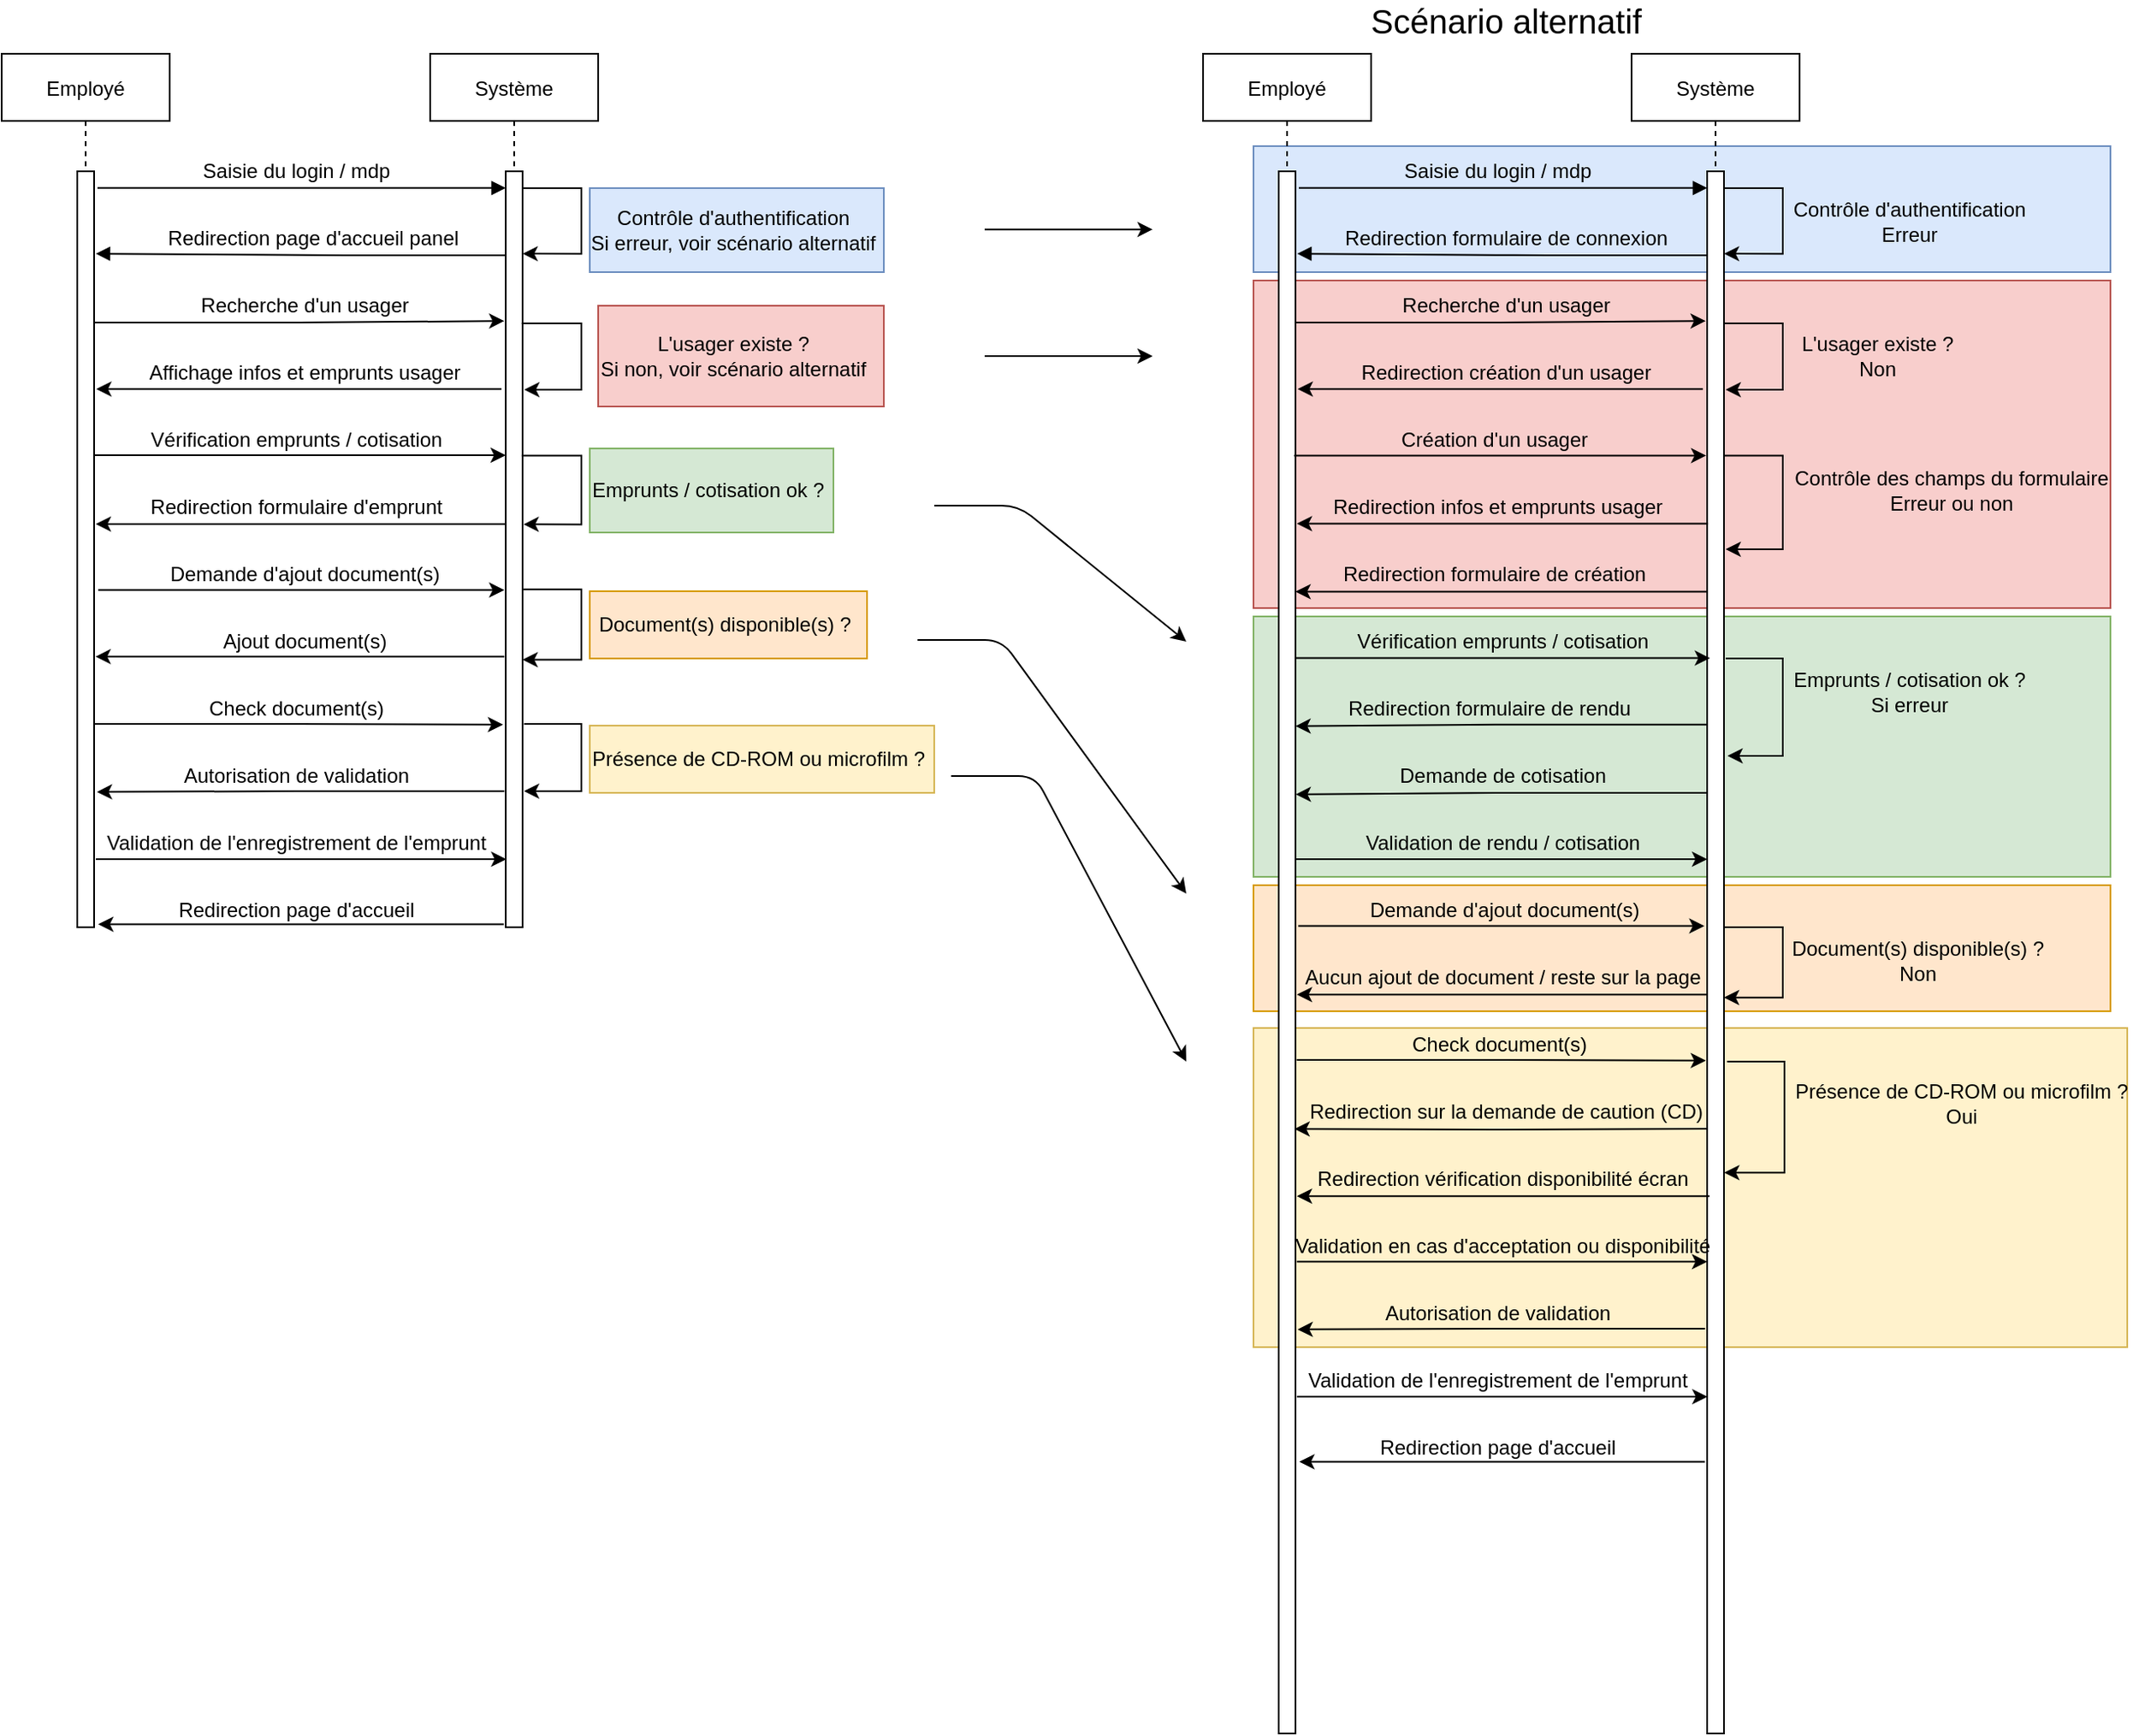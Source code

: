 <mxfile version="13.8.2" type="device"><diagram id="kgpKYQtTHZ0yAKxKKP6v" name="Page-1"><mxGraphModel dx="1673" dy="934" grid="1" gridSize="10" guides="1" tooltips="1" connect="1" arrows="1" fold="1" page="1" pageScale="1" pageWidth="1654" pageHeight="2336" math="0" shadow="0"><root><mxCell id="0"/><mxCell id="1" parent="0"/><mxCell id="gLoKUEaibiM57_qzfRWR-156" value="" style="rounded=0;whiteSpace=wrap;html=1;fillColor=#fff2cc;strokeColor=#d6b656;" vertex="1" parent="1"><mxGeometry x="555" y="480" width="205" height="40" as="geometry"/></mxCell><mxCell id="gLoKUEaibiM57_qzfRWR-155" value="" style="rounded=0;whiteSpace=wrap;html=1;fillColor=#fff2cc;strokeColor=#d6b656;" vertex="1" parent="1"><mxGeometry x="950" y="660" width="520" height="190" as="geometry"/></mxCell><mxCell id="gLoKUEaibiM57_qzfRWR-146" value="" style="rounded=0;whiteSpace=wrap;html=1;fillColor=#ffe6cc;strokeColor=#d79b00;" vertex="1" parent="1"><mxGeometry x="950" y="575" width="510" height="75" as="geometry"/></mxCell><mxCell id="gLoKUEaibiM57_qzfRWR-145" value="" style="rounded=0;whiteSpace=wrap;html=1;fillColor=#ffe6cc;strokeColor=#d79b00;" vertex="1" parent="1"><mxGeometry x="555" y="400" width="165" height="40" as="geometry"/></mxCell><mxCell id="gLoKUEaibiM57_qzfRWR-132" value="" style="rounded=0;whiteSpace=wrap;html=1;fillColor=#d5e8d4;strokeColor=#82b366;" vertex="1" parent="1"><mxGeometry x="950" y="415" width="510" height="155" as="geometry"/></mxCell><mxCell id="gLoKUEaibiM57_qzfRWR-131" value="" style="rounded=0;whiteSpace=wrap;html=1;fillColor=#d5e8d4;strokeColor=#82b366;" vertex="1" parent="1"><mxGeometry x="555" y="315" width="145" height="50" as="geometry"/></mxCell><mxCell id="gLoKUEaibiM57_qzfRWR-122" value="" style="rounded=0;whiteSpace=wrap;html=1;fillColor=#dae8fc;strokeColor=#6c8ebf;" vertex="1" parent="1"><mxGeometry x="950" y="135" width="510" height="75" as="geometry"/></mxCell><mxCell id="gLoKUEaibiM57_qzfRWR-121" value="" style="rounded=0;whiteSpace=wrap;html=1;fillColor=#dae8fc;strokeColor=#6c8ebf;" vertex="1" parent="1"><mxGeometry x="555" y="160" width="175" height="50" as="geometry"/></mxCell><mxCell id="gLoKUEaibiM57_qzfRWR-120" value="" style="rounded=0;whiteSpace=wrap;html=1;fillColor=#f8cecc;strokeColor=#b85450;" vertex="1" parent="1"><mxGeometry x="950" y="215" width="510" height="195" as="geometry"/></mxCell><mxCell id="gLoKUEaibiM57_qzfRWR-119" value="" style="rounded=0;whiteSpace=wrap;html=1;fillColor=#f8cecc;strokeColor=#b85450;" vertex="1" parent="1"><mxGeometry x="560" y="230" width="170" height="60" as="geometry"/></mxCell><mxCell id="3nuBFxr9cyL0pnOWT2aG-1" value="Employé" style="shape=umlLifeline;perimeter=lifelinePerimeter;container=1;collapsible=0;recursiveResize=0;rounded=0;shadow=0;strokeWidth=1;" parent="1" vertex="1"><mxGeometry x="205" y="80" width="100" height="520" as="geometry"/></mxCell><mxCell id="3nuBFxr9cyL0pnOWT2aG-2" value="" style="points=[];perimeter=orthogonalPerimeter;rounded=0;shadow=0;strokeWidth=1;" parent="3nuBFxr9cyL0pnOWT2aG-1" vertex="1"><mxGeometry x="45" y="70" width="10" height="450" as="geometry"/></mxCell><mxCell id="3nuBFxr9cyL0pnOWT2aG-5" value="Système" style="shape=umlLifeline;perimeter=lifelinePerimeter;container=1;collapsible=0;recursiveResize=0;rounded=0;shadow=0;strokeWidth=1;" parent="1" vertex="1"><mxGeometry x="460" y="80" width="100" height="520" as="geometry"/></mxCell><mxCell id="3nuBFxr9cyL0pnOWT2aG-6" value="" style="points=[];perimeter=orthogonalPerimeter;rounded=0;shadow=0;strokeWidth=1;" parent="3nuBFxr9cyL0pnOWT2aG-5" vertex="1"><mxGeometry x="45" y="70" width="10" height="450" as="geometry"/></mxCell><mxCell id="zJl8HR_VJ9JjwSciPbCl-8" style="edgeStyle=orthogonalEdgeStyle;rounded=0;orthogonalLoop=1;jettySize=auto;html=1;entryX=1;entryY=0.109;entryDx=0;entryDy=0;entryPerimeter=0;" parent="3nuBFxr9cyL0pnOWT2aG-5" source="3nuBFxr9cyL0pnOWT2aG-6" target="3nuBFxr9cyL0pnOWT2aG-6" edge="1"><mxGeometry relative="1" as="geometry"><Array as="points"><mxPoint x="90" y="80"/><mxPoint x="90" y="119"/></Array></mxGeometry></mxCell><mxCell id="gLoKUEaibiM57_qzfRWR-6" style="edgeStyle=orthogonalEdgeStyle;rounded=0;orthogonalLoop=1;jettySize=auto;html=1;exitX=0.943;exitY=0.201;exitDx=0;exitDy=0;exitPerimeter=0;" edge="1" parent="3nuBFxr9cyL0pnOWT2aG-5" source="3nuBFxr9cyL0pnOWT2aG-6"><mxGeometry relative="1" as="geometry"><mxPoint x="56" y="200" as="targetPoint"/><Array as="points"><mxPoint x="90" y="160"/><mxPoint x="90" y="200"/><mxPoint x="56" y="200"/></Array></mxGeometry></mxCell><mxCell id="gLoKUEaibiM57_qzfRWR-13" style="edgeStyle=orthogonalEdgeStyle;rounded=0;orthogonalLoop=1;jettySize=auto;html=1;entryX=1.057;entryY=0.467;entryDx=0;entryDy=0;entryPerimeter=0;exitX=0.943;exitY=0.376;exitDx=0;exitDy=0;exitPerimeter=0;" edge="1" parent="3nuBFxr9cyL0pnOWT2aG-5" source="3nuBFxr9cyL0pnOWT2aG-6" target="3nuBFxr9cyL0pnOWT2aG-6"><mxGeometry relative="1" as="geometry"><Array as="points"><mxPoint x="90" y="239"/><mxPoint x="90" y="280"/></Array></mxGeometry></mxCell><mxCell id="gLoKUEaibiM57_qzfRWR-18" style="edgeStyle=orthogonalEdgeStyle;rounded=0;orthogonalLoop=1;jettySize=auto;html=1;entryX=1;entryY=0.646;entryDx=0;entryDy=0;entryPerimeter=0;exitX=1;exitY=0.553;exitDx=0;exitDy=0;exitPerimeter=0;" edge="1" parent="3nuBFxr9cyL0pnOWT2aG-5" source="3nuBFxr9cyL0pnOWT2aG-6" target="3nuBFxr9cyL0pnOWT2aG-6"><mxGeometry relative="1" as="geometry"><Array as="points"><mxPoint x="90" y="319"/><mxPoint x="90" y="361"/></Array></mxGeometry></mxCell><mxCell id="gLoKUEaibiM57_qzfRWR-24" style="edgeStyle=orthogonalEdgeStyle;rounded=0;orthogonalLoop=1;jettySize=auto;html=1;entryX=1.083;entryY=0.82;entryDx=0;entryDy=0;entryPerimeter=0;exitX=1.083;exitY=0.731;exitDx=0;exitDy=0;exitPerimeter=0;" edge="1" parent="3nuBFxr9cyL0pnOWT2aG-5" source="3nuBFxr9cyL0pnOWT2aG-6" target="3nuBFxr9cyL0pnOWT2aG-6"><mxGeometry relative="1" as="geometry"><Array as="points"><mxPoint x="90" y="399"/><mxPoint x="90" y="439"/></Array></mxGeometry></mxCell><mxCell id="3nuBFxr9cyL0pnOWT2aG-8" value="" style="verticalAlign=bottom;endArrow=block;entryX=0;entryY=0.022;shadow=0;strokeWidth=1;exitX=1.2;exitY=0.022;exitDx=0;exitDy=0;exitPerimeter=0;entryDx=0;entryDy=0;entryPerimeter=0;" parent="1" source="3nuBFxr9cyL0pnOWT2aG-2" target="3nuBFxr9cyL0pnOWT2aG-6" edge="1"><mxGeometry relative="1" as="geometry"><mxPoint x="360" y="160" as="sourcePoint"/></mxGeometry></mxCell><mxCell id="3nuBFxr9cyL0pnOWT2aG-9" value="" style="verticalAlign=bottom;endArrow=block;entryX=1.1;entryY=0.109;shadow=0;strokeWidth=1;entryDx=0;entryDy=0;entryPerimeter=0;" parent="1" source="3nuBFxr9cyL0pnOWT2aG-6" target="3nuBFxr9cyL0pnOWT2aG-2" edge="1"><mxGeometry relative="1" as="geometry"><mxPoint x="325" y="200" as="sourcePoint"/><mxPoint x="270" y="200" as="targetPoint"/><Array as="points"><mxPoint x="400" y="200"/></Array></mxGeometry></mxCell><mxCell id="zJl8HR_VJ9JjwSciPbCl-1" value="Saisie du login / mdp" style="text;html=1;align=center;verticalAlign=middle;resizable=0;points=[];autosize=1;" parent="1" vertex="1"><mxGeometry x="315" y="140" width="130" height="20" as="geometry"/></mxCell><mxCell id="zJl8HR_VJ9JjwSciPbCl-9" value="Contrôle d'authentification&lt;br&gt;Si erreur, voir scénario alternatif" style="text;html=1;align=center;verticalAlign=middle;resizable=0;points=[];autosize=1;" parent="1" vertex="1"><mxGeometry x="550" y="170" width="180" height="30" as="geometry"/></mxCell><mxCell id="gLoKUEaibiM57_qzfRWR-2" value="Redirection page d'accueil panel" style="text;html=1;align=center;verticalAlign=middle;resizable=0;points=[];autosize=1;" vertex="1" parent="1"><mxGeometry x="295" y="180" width="190" height="20" as="geometry"/></mxCell><mxCell id="gLoKUEaibiM57_qzfRWR-3" style="edgeStyle=orthogonalEdgeStyle;rounded=0;orthogonalLoop=1;jettySize=auto;html=1;entryX=-0.086;entryY=0.198;entryDx=0;entryDy=0;entryPerimeter=0;" edge="1" parent="1" target="3nuBFxr9cyL0pnOWT2aG-6"><mxGeometry relative="1" as="geometry"><mxPoint x="260" y="240" as="sourcePoint"/><mxPoint x="470" y="240" as="targetPoint"/><Array as="points"><mxPoint x="382" y="240"/></Array></mxGeometry></mxCell><mxCell id="gLoKUEaibiM57_qzfRWR-4" value="Recherche d'un usager" style="text;html=1;align=center;verticalAlign=middle;resizable=0;points=[];autosize=1;" vertex="1" parent="1"><mxGeometry x="315" y="220" width="140" height="20" as="geometry"/></mxCell><mxCell id="gLoKUEaibiM57_qzfRWR-7" style="edgeStyle=orthogonalEdgeStyle;rounded=0;orthogonalLoop=1;jettySize=auto;html=1;entryX=1.129;entryY=0.288;entryDx=0;entryDy=0;entryPerimeter=0;exitX=-0.257;exitY=0.288;exitDx=0;exitDy=0;exitPerimeter=0;" edge="1" parent="1" source="3nuBFxr9cyL0pnOWT2aG-6" target="3nuBFxr9cyL0pnOWT2aG-2"><mxGeometry relative="1" as="geometry"/></mxCell><mxCell id="gLoKUEaibiM57_qzfRWR-8" value="L'usager existe ?&lt;br&gt;Si non, voir scénario alternatif" style="text;html=1;align=center;verticalAlign=middle;resizable=0;points=[];autosize=1;" vertex="1" parent="1"><mxGeometry x="555" y="245" width="170" height="30" as="geometry"/></mxCell><mxCell id="gLoKUEaibiM57_qzfRWR-9" value="Affichage infos et emprunts usager" style="text;html=1;align=center;verticalAlign=middle;resizable=0;points=[];autosize=1;" vertex="1" parent="1"><mxGeometry x="285" y="260" width="200" height="20" as="geometry"/></mxCell><mxCell id="gLoKUEaibiM57_qzfRWR-10" style="edgeStyle=orthogonalEdgeStyle;rounded=0;orthogonalLoop=1;jettySize=auto;html=1;" edge="1" parent="1"><mxGeometry relative="1" as="geometry"><mxPoint x="260" y="319" as="sourcePoint"/><mxPoint x="505" y="319" as="targetPoint"/></mxGeometry></mxCell><mxCell id="gLoKUEaibiM57_qzfRWR-11" value="Vérification emprunts / cotisation" style="text;html=1;align=center;verticalAlign=middle;resizable=0;points=[];autosize=1;" vertex="1" parent="1"><mxGeometry x="285" y="300" width="190" height="20" as="geometry"/></mxCell><mxCell id="gLoKUEaibiM57_qzfRWR-12" style="edgeStyle=orthogonalEdgeStyle;rounded=0;orthogonalLoop=1;jettySize=auto;html=1;" edge="1" parent="1"><mxGeometry relative="1" as="geometry"><mxPoint x="505" y="360" as="sourcePoint"/><mxPoint x="261" y="360" as="targetPoint"/></mxGeometry></mxCell><mxCell id="gLoKUEaibiM57_qzfRWR-14" value="Emprunts / cotisation ok ?" style="text;html=1;align=center;verticalAlign=middle;resizable=0;points=[];autosize=1;" vertex="1" parent="1"><mxGeometry x="550" y="330" width="150" height="20" as="geometry"/></mxCell><mxCell id="gLoKUEaibiM57_qzfRWR-15" value="Redirection formulaire d'emprunt" style="text;html=1;align=center;verticalAlign=middle;resizable=0;points=[];autosize=1;" vertex="1" parent="1"><mxGeometry x="285" y="340" width="190" height="20" as="geometry"/></mxCell><mxCell id="gLoKUEaibiM57_qzfRWR-16" style="edgeStyle=orthogonalEdgeStyle;rounded=0;orthogonalLoop=1;jettySize=auto;html=1;entryX=-0.086;entryY=0.554;entryDx=0;entryDy=0;entryPerimeter=0;exitX=1.243;exitY=0.554;exitDx=0;exitDy=0;exitPerimeter=0;" edge="1" parent="1" source="3nuBFxr9cyL0pnOWT2aG-2" target="3nuBFxr9cyL0pnOWT2aG-6"><mxGeometry relative="1" as="geometry"/></mxCell><mxCell id="gLoKUEaibiM57_qzfRWR-17" value="Demande d'ajout document(s)" style="text;html=1;align=center;verticalAlign=middle;resizable=0;points=[];autosize=1;" vertex="1" parent="1"><mxGeometry x="295" y="380" width="180" height="20" as="geometry"/></mxCell><mxCell id="gLoKUEaibiM57_qzfRWR-19" style="edgeStyle=orthogonalEdgeStyle;rounded=0;orthogonalLoop=1;jettySize=auto;html=1;entryX=1.083;entryY=0.642;entryDx=0;entryDy=0;entryPerimeter=0;exitX=-0.083;exitY=0.642;exitDx=0;exitDy=0;exitPerimeter=0;" edge="1" parent="1" source="3nuBFxr9cyL0pnOWT2aG-6" target="3nuBFxr9cyL0pnOWT2aG-2"><mxGeometry relative="1" as="geometry"/></mxCell><mxCell id="gLoKUEaibiM57_qzfRWR-20" value="Document(s) disponible(s) ?" style="text;html=1;align=center;verticalAlign=middle;resizable=0;points=[];autosize=1;" vertex="1" parent="1"><mxGeometry x="550" y="410" width="170" height="20" as="geometry"/></mxCell><mxCell id="gLoKUEaibiM57_qzfRWR-21" value="Ajout document(s)" style="text;html=1;align=center;verticalAlign=middle;resizable=0;points=[];autosize=1;" vertex="1" parent="1"><mxGeometry x="330" y="420" width="110" height="20" as="geometry"/></mxCell><mxCell id="gLoKUEaibiM57_qzfRWR-22" style="edgeStyle=orthogonalEdgeStyle;rounded=0;orthogonalLoop=1;jettySize=auto;html=1;entryX=-0.158;entryY=0.732;entryDx=0;entryDy=0;entryPerimeter=0;exitX=0.993;exitY=0.731;exitDx=0;exitDy=0;exitPerimeter=0;" edge="1" parent="1" source="3nuBFxr9cyL0pnOWT2aG-2" target="3nuBFxr9cyL0pnOWT2aG-6"><mxGeometry relative="1" as="geometry"><Array as="points"><mxPoint x="382" y="479"/></Array></mxGeometry></mxCell><mxCell id="gLoKUEaibiM57_qzfRWR-23" value="Check document(s)" style="text;html=1;align=center;verticalAlign=middle;resizable=0;points=[];autosize=1;" vertex="1" parent="1"><mxGeometry x="320" y="460" width="120" height="20" as="geometry"/></mxCell><mxCell id="gLoKUEaibiM57_qzfRWR-25" value="Présence de CD-ROM ou microfilm ?" style="text;html=1;align=center;verticalAlign=middle;resizable=0;points=[];autosize=1;" vertex="1" parent="1"><mxGeometry x="550" y="490" width="210" height="20" as="geometry"/></mxCell><mxCell id="gLoKUEaibiM57_qzfRWR-26" style="edgeStyle=orthogonalEdgeStyle;rounded=0;orthogonalLoop=1;jettySize=auto;html=1;entryX=1.167;entryY=0.821;entryDx=0;entryDy=0;entryPerimeter=0;exitX=-0.083;exitY=0.82;exitDx=0;exitDy=0;exitPerimeter=0;" edge="1" parent="1" source="3nuBFxr9cyL0pnOWT2aG-6" target="3nuBFxr9cyL0pnOWT2aG-2"><mxGeometry relative="1" as="geometry"><Array as="points"><mxPoint x="382" y="519"/></Array></mxGeometry></mxCell><mxCell id="gLoKUEaibiM57_qzfRWR-28" value="Autorisation de validation" style="text;html=1;align=center;verticalAlign=middle;resizable=0;points=[];autosize=1;" vertex="1" parent="1"><mxGeometry x="305" y="500" width="150" height="20" as="geometry"/></mxCell><mxCell id="gLoKUEaibiM57_qzfRWR-29" style="edgeStyle=orthogonalEdgeStyle;rounded=0;orthogonalLoop=1;jettySize=auto;html=1;exitX=1.107;exitY=0.91;exitDx=0;exitDy=0;exitPerimeter=0;entryX=0.036;entryY=0.91;entryDx=0;entryDy=0;entryPerimeter=0;" edge="1" parent="1" source="3nuBFxr9cyL0pnOWT2aG-2" target="3nuBFxr9cyL0pnOWT2aG-6"><mxGeometry relative="1" as="geometry"><mxPoint x="504" y="559" as="targetPoint"/></mxGeometry></mxCell><mxCell id="gLoKUEaibiM57_qzfRWR-30" value="Validation de l'enregistrement de l'emprunt" style="text;html=1;align=center;verticalAlign=middle;resizable=0;points=[];autosize=1;" vertex="1" parent="1"><mxGeometry x="260" y="540" width="240" height="20" as="geometry"/></mxCell><mxCell id="gLoKUEaibiM57_qzfRWR-32" style="edgeStyle=orthogonalEdgeStyle;rounded=0;orthogonalLoop=1;jettySize=auto;html=1;entryX=1.245;entryY=0.996;entryDx=0;entryDy=0;entryPerimeter=0;exitX=-0.117;exitY=0.996;exitDx=0;exitDy=0;exitPerimeter=0;" edge="1" parent="1" source="3nuBFxr9cyL0pnOWT2aG-6" target="3nuBFxr9cyL0pnOWT2aG-2"><mxGeometry relative="1" as="geometry"/></mxCell><mxCell id="gLoKUEaibiM57_qzfRWR-33" value="Redirection page d'accueil" style="text;html=1;align=center;verticalAlign=middle;resizable=0;points=[];autosize=1;" vertex="1" parent="1"><mxGeometry x="300" y="580" width="160" height="20" as="geometry"/></mxCell><mxCell id="gLoKUEaibiM57_qzfRWR-72" value="Employé" style="shape=umlLifeline;perimeter=lifelinePerimeter;container=1;collapsible=0;recursiveResize=0;rounded=0;shadow=0;strokeWidth=1;" vertex="1" parent="1"><mxGeometry x="920" y="80" width="100" height="1000" as="geometry"/></mxCell><mxCell id="gLoKUEaibiM57_qzfRWR-73" value="" style="points=[];perimeter=orthogonalPerimeter;rounded=0;shadow=0;strokeWidth=1;" vertex="1" parent="gLoKUEaibiM57_qzfRWR-72"><mxGeometry x="45" y="70" width="10" height="450" as="geometry"/></mxCell><mxCell id="gLoKUEaibiM57_qzfRWR-137" value="" style="points=[];perimeter=orthogonalPerimeter;rounded=0;shadow=0;strokeWidth=1;" vertex="1" parent="gLoKUEaibiM57_qzfRWR-72"><mxGeometry x="45" y="70" width="10" height="930" as="geometry"/></mxCell><mxCell id="gLoKUEaibiM57_qzfRWR-74" value="Système" style="shape=umlLifeline;perimeter=lifelinePerimeter;container=1;collapsible=0;recursiveResize=0;rounded=0;shadow=0;strokeWidth=1;" vertex="1" parent="1"><mxGeometry x="1175" y="80" width="100" height="1000" as="geometry"/></mxCell><mxCell id="gLoKUEaibiM57_qzfRWR-75" value="" style="points=[];perimeter=orthogonalPerimeter;rounded=0;shadow=0;strokeWidth=1;" vertex="1" parent="gLoKUEaibiM57_qzfRWR-74"><mxGeometry x="45" y="70" width="10" height="450" as="geometry"/></mxCell><mxCell id="gLoKUEaibiM57_qzfRWR-76" style="edgeStyle=orthogonalEdgeStyle;rounded=0;orthogonalLoop=1;jettySize=auto;html=1;entryX=1;entryY=0.109;entryDx=0;entryDy=0;entryPerimeter=0;" edge="1" parent="gLoKUEaibiM57_qzfRWR-74" source="gLoKUEaibiM57_qzfRWR-75" target="gLoKUEaibiM57_qzfRWR-75"><mxGeometry relative="1" as="geometry"><Array as="points"><mxPoint x="90" y="80"/><mxPoint x="90" y="119"/></Array></mxGeometry></mxCell><mxCell id="gLoKUEaibiM57_qzfRWR-77" style="edgeStyle=orthogonalEdgeStyle;rounded=0;orthogonalLoop=1;jettySize=auto;html=1;exitX=0.943;exitY=0.201;exitDx=0;exitDy=0;exitPerimeter=0;" edge="1" parent="gLoKUEaibiM57_qzfRWR-74" source="gLoKUEaibiM57_qzfRWR-75"><mxGeometry relative="1" as="geometry"><mxPoint x="56" y="200" as="targetPoint"/><Array as="points"><mxPoint x="90" y="160"/><mxPoint x="90" y="200"/><mxPoint x="56" y="200"/></Array></mxGeometry></mxCell><mxCell id="gLoKUEaibiM57_qzfRWR-78" style="edgeStyle=orthogonalEdgeStyle;rounded=0;orthogonalLoop=1;jettySize=auto;html=1;exitX=0.943;exitY=0.376;exitDx=0;exitDy=0;exitPerimeter=0;" edge="1" parent="gLoKUEaibiM57_qzfRWR-74" source="gLoKUEaibiM57_qzfRWR-75"><mxGeometry relative="1" as="geometry"><Array as="points"><mxPoint x="90" y="239"/><mxPoint x="90" y="295"/><mxPoint x="56" y="295"/></Array><mxPoint x="56" y="295" as="targetPoint"/></mxGeometry></mxCell><mxCell id="gLoKUEaibiM57_qzfRWR-80" style="edgeStyle=orthogonalEdgeStyle;rounded=0;orthogonalLoop=1;jettySize=auto;html=1;entryX=1.205;entryY=0.774;entryDx=0;entryDy=0;entryPerimeter=0;" edge="1" parent="gLoKUEaibiM57_qzfRWR-74" target="gLoKUEaibiM57_qzfRWR-75"><mxGeometry relative="1" as="geometry"><Array as="points"><mxPoint x="90" y="360"/><mxPoint x="90" y="418"/><mxPoint x="57" y="418"/></Array><mxPoint x="56" y="360" as="sourcePoint"/></mxGeometry></mxCell><mxCell id="gLoKUEaibiM57_qzfRWR-138" value="" style="points=[];perimeter=orthogonalPerimeter;rounded=0;shadow=0;strokeWidth=1;" vertex="1" parent="gLoKUEaibiM57_qzfRWR-74"><mxGeometry x="45" y="70" width="10" height="930" as="geometry"/></mxCell><mxCell id="gLoKUEaibiM57_qzfRWR-81" value="" style="verticalAlign=bottom;endArrow=block;entryX=0;entryY=0.022;shadow=0;strokeWidth=1;exitX=1.2;exitY=0.022;exitDx=0;exitDy=0;exitPerimeter=0;entryDx=0;entryDy=0;entryPerimeter=0;" edge="1" parent="1" source="gLoKUEaibiM57_qzfRWR-73" target="gLoKUEaibiM57_qzfRWR-75"><mxGeometry relative="1" as="geometry"><mxPoint x="1075" y="160" as="sourcePoint"/></mxGeometry></mxCell><mxCell id="gLoKUEaibiM57_qzfRWR-82" value="" style="verticalAlign=bottom;endArrow=block;entryX=1.1;entryY=0.109;shadow=0;strokeWidth=1;entryDx=0;entryDy=0;entryPerimeter=0;" edge="1" parent="1" source="gLoKUEaibiM57_qzfRWR-75" target="gLoKUEaibiM57_qzfRWR-73"><mxGeometry relative="1" as="geometry"><mxPoint x="1040" y="200" as="sourcePoint"/><mxPoint x="985" y="200" as="targetPoint"/><Array as="points"><mxPoint x="1115" y="200"/></Array></mxGeometry></mxCell><mxCell id="gLoKUEaibiM57_qzfRWR-83" value="Saisie du login / mdp" style="text;html=1;align=center;verticalAlign=middle;resizable=0;points=[];autosize=1;" vertex="1" parent="1"><mxGeometry x="1030" y="140" width="130" height="20" as="geometry"/></mxCell><mxCell id="gLoKUEaibiM57_qzfRWR-84" value="Contrôle d'authentification&lt;br&gt;Erreur" style="text;html=1;align=center;verticalAlign=middle;resizable=0;points=[];autosize=1;" vertex="1" parent="1"><mxGeometry x="1265" y="165" width="150" height="30" as="geometry"/></mxCell><mxCell id="gLoKUEaibiM57_qzfRWR-85" value="Redirection formulaire de connexion" style="text;html=1;align=center;verticalAlign=middle;resizable=0;points=[];autosize=1;" vertex="1" parent="1"><mxGeometry x="995" y="180" width="210" height="20" as="geometry"/></mxCell><mxCell id="gLoKUEaibiM57_qzfRWR-86" style="edgeStyle=orthogonalEdgeStyle;rounded=0;orthogonalLoop=1;jettySize=auto;html=1;entryX=-0.086;entryY=0.198;entryDx=0;entryDy=0;entryPerimeter=0;" edge="1" parent="1" target="gLoKUEaibiM57_qzfRWR-75"><mxGeometry relative="1" as="geometry"><mxPoint x="975" y="240.0" as="sourcePoint"/><mxPoint x="1185" y="240" as="targetPoint"/><Array as="points"><mxPoint x="1097" y="240"/></Array></mxGeometry></mxCell><mxCell id="gLoKUEaibiM57_qzfRWR-87" value="Recherche d'un usager" style="text;html=1;align=center;verticalAlign=middle;resizable=0;points=[];autosize=1;" vertex="1" parent="1"><mxGeometry x="1030" y="220" width="140" height="20" as="geometry"/></mxCell><mxCell id="gLoKUEaibiM57_qzfRWR-88" style="edgeStyle=orthogonalEdgeStyle;rounded=0;orthogonalLoop=1;jettySize=auto;html=1;entryX=1.129;entryY=0.288;entryDx=0;entryDy=0;entryPerimeter=0;exitX=-0.257;exitY=0.288;exitDx=0;exitDy=0;exitPerimeter=0;" edge="1" parent="1" source="gLoKUEaibiM57_qzfRWR-75" target="gLoKUEaibiM57_qzfRWR-73"><mxGeometry relative="1" as="geometry"/></mxCell><mxCell id="gLoKUEaibiM57_qzfRWR-89" value="L'usager existe ?&lt;br&gt;Non" style="text;html=1;align=center;verticalAlign=middle;resizable=0;points=[];autosize=1;" vertex="1" parent="1"><mxGeometry x="1266" y="245" width="110" height="30" as="geometry"/></mxCell><mxCell id="gLoKUEaibiM57_qzfRWR-90" value="Redirection création d'un usager" style="text;html=1;align=center;verticalAlign=middle;resizable=0;points=[];autosize=1;" vertex="1" parent="1"><mxGeometry x="1005" y="260" width="190" height="20" as="geometry"/></mxCell><mxCell id="gLoKUEaibiM57_qzfRWR-91" style="edgeStyle=orthogonalEdgeStyle;rounded=0;orthogonalLoop=1;jettySize=auto;html=1;exitX=0.917;exitY=0.376;exitDx=0;exitDy=0;exitPerimeter=0;entryX=-0.056;entryY=0.376;entryDx=0;entryDy=0;entryPerimeter=0;" edge="1" parent="1" source="gLoKUEaibiM57_qzfRWR-73" target="gLoKUEaibiM57_qzfRWR-75"><mxGeometry relative="1" as="geometry"><mxPoint x="980" y="319" as="sourcePoint"/><mxPoint x="1217.5" y="319.0" as="targetPoint"/></mxGeometry></mxCell><mxCell id="gLoKUEaibiM57_qzfRWR-92" value="Création d'un usager" style="text;html=1;align=center;verticalAlign=middle;resizable=0;points=[];autosize=1;" vertex="1" parent="1"><mxGeometry x="1027.5" y="300" width="130" height="20" as="geometry"/></mxCell><mxCell id="gLoKUEaibiM57_qzfRWR-93" style="edgeStyle=orthogonalEdgeStyle;rounded=0;orthogonalLoop=1;jettySize=auto;html=1;exitX=0.056;exitY=0.466;exitDx=0;exitDy=0;exitPerimeter=0;entryX=1.083;entryY=0.466;entryDx=0;entryDy=0;entryPerimeter=0;" edge="1" parent="1" source="gLoKUEaibiM57_qzfRWR-75" target="gLoKUEaibiM57_qzfRWR-73"><mxGeometry relative="1" as="geometry"><mxPoint x="1217" y="360.0" as="sourcePoint"/><mxPoint x="980" y="359" as="targetPoint"/></mxGeometry></mxCell><mxCell id="gLoKUEaibiM57_qzfRWR-94" value="Contrôle des champs du formulaire&lt;br&gt;Erreur ou non" style="text;html=1;align=center;verticalAlign=middle;resizable=0;points=[];autosize=1;" vertex="1" parent="1"><mxGeometry x="1265" y="325" width="200" height="30" as="geometry"/></mxCell><mxCell id="gLoKUEaibiM57_qzfRWR-95" value="Redirection infos et emprunts usager" style="text;html=1;align=center;verticalAlign=middle;resizable=0;points=[];autosize=1;" vertex="1" parent="1"><mxGeometry x="990" y="340" width="210" height="20" as="geometry"/></mxCell><mxCell id="gLoKUEaibiM57_qzfRWR-96" style="edgeStyle=orthogonalEdgeStyle;rounded=0;orthogonalLoop=1;jettySize=auto;html=1;entryX=-0.086;entryY=0.554;entryDx=0;entryDy=0;entryPerimeter=0;exitX=1.243;exitY=0.554;exitDx=0;exitDy=0;exitPerimeter=0;" edge="1" parent="1"><mxGeometry relative="1" as="geometry"><mxPoint x="976.65" y="599.3" as="sourcePoint"/><mxPoint x="1218.36" y="599.3" as="targetPoint"/></mxGeometry></mxCell><mxCell id="gLoKUEaibiM57_qzfRWR-97" value="Demande d'ajout document(s)" style="text;html=1;align=center;verticalAlign=middle;resizable=0;points=[];autosize=1;" vertex="1" parent="1"><mxGeometry x="1009.22" y="580" width="180" height="20" as="geometry"/></mxCell><mxCell id="gLoKUEaibiM57_qzfRWR-101" style="edgeStyle=orthogonalEdgeStyle;rounded=0;orthogonalLoop=1;jettySize=auto;html=1;entryX=-0.158;entryY=0.732;entryDx=0;entryDy=0;entryPerimeter=0;exitX=0.993;exitY=0.731;exitDx=0;exitDy=0;exitPerimeter=0;" edge="1" parent="1"><mxGeometry relative="1" as="geometry"><Array as="points"><mxPoint x="1097.83" y="679"/></Array><mxPoint x="975.76" y="678.95" as="sourcePoint"/><mxPoint x="1219.25" y="679.4" as="targetPoint"/></mxGeometry></mxCell><mxCell id="gLoKUEaibiM57_qzfRWR-102" value="Check document(s)" style="text;html=1;align=center;verticalAlign=middle;resizable=0;points=[];autosize=1;" vertex="1" parent="1"><mxGeometry x="1035.83" y="660" width="120" height="20" as="geometry"/></mxCell><mxCell id="gLoKUEaibiM57_qzfRWR-103" value="Présence de CD-ROM ou microfilm ?&lt;br&gt;Oui" style="text;html=1;align=center;verticalAlign=middle;resizable=0;points=[];autosize=1;" vertex="1" parent="1"><mxGeometry x="1266" y="690" width="210" height="30" as="geometry"/></mxCell><mxCell id="gLoKUEaibiM57_qzfRWR-104" style="edgeStyle=orthogonalEdgeStyle;rounded=0;orthogonalLoop=1;jettySize=auto;html=1;entryX=1.167;entryY=0.821;entryDx=0;entryDy=0;entryPerimeter=0;exitX=-0.083;exitY=0.82;exitDx=0;exitDy=0;exitPerimeter=0;" edge="1" parent="1"><mxGeometry relative="1" as="geometry"><Array as="points"><mxPoint x="1096.58" y="839"/></Array><mxPoint x="1218.75" y="839" as="sourcePoint"/><mxPoint x="976.25" y="839.45" as="targetPoint"/></mxGeometry></mxCell><mxCell id="gLoKUEaibiM57_qzfRWR-105" value="Autorisation de validation" style="text;html=1;align=center;verticalAlign=middle;resizable=0;points=[];autosize=1;" vertex="1" parent="1"><mxGeometry x="1019.58" y="820" width="150" height="20" as="geometry"/></mxCell><mxCell id="gLoKUEaibiM57_qzfRWR-106" style="edgeStyle=orthogonalEdgeStyle;rounded=0;orthogonalLoop=1;jettySize=auto;html=1;exitX=1.107;exitY=0.91;exitDx=0;exitDy=0;exitPerimeter=0;entryX=0.036;entryY=0.91;entryDx=0;entryDy=0;entryPerimeter=0;" edge="1" parent="1"><mxGeometry relative="1" as="geometry"><mxPoint x="1220.18" y="879.5" as="targetPoint"/><mxPoint x="975.89" y="879.5" as="sourcePoint"/></mxGeometry></mxCell><mxCell id="gLoKUEaibiM57_qzfRWR-107" value="Validation de l'enregistrement de l'emprunt" style="text;html=1;align=center;verticalAlign=middle;resizable=0;points=[];autosize=1;" vertex="1" parent="1"><mxGeometry x="974.82" y="860" width="240" height="20" as="geometry"/></mxCell><mxCell id="gLoKUEaibiM57_qzfRWR-108" style="edgeStyle=orthogonalEdgeStyle;rounded=0;orthogonalLoop=1;jettySize=auto;html=1;entryX=1.245;entryY=0.996;entryDx=0;entryDy=0;entryPerimeter=0;exitX=-0.117;exitY=0.996;exitDx=0;exitDy=0;exitPerimeter=0;" edge="1" parent="1"><mxGeometry relative="1" as="geometry"><mxPoint x="1218.65" y="918.2" as="sourcePoint"/><mxPoint x="977.27" y="918.2" as="targetPoint"/></mxGeometry></mxCell><mxCell id="gLoKUEaibiM57_qzfRWR-109" value="Redirection page d'accueil" style="text;html=1;align=center;verticalAlign=middle;resizable=0;points=[];autosize=1;" vertex="1" parent="1"><mxGeometry x="1014.82" y="900" width="160" height="20" as="geometry"/></mxCell><mxCell id="gLoKUEaibiM57_qzfRWR-110" value="" style="endArrow=classic;html=1;" edge="1" parent="1"><mxGeometry width="50" height="50" relative="1" as="geometry"><mxPoint x="790" y="184.58" as="sourcePoint"/><mxPoint x="890" y="184.58" as="targetPoint"/><Array as="points"><mxPoint x="840" y="184.58"/></Array></mxGeometry></mxCell><mxCell id="gLoKUEaibiM57_qzfRWR-111" value="&lt;font style=&quot;font-size: 20px&quot;&gt;Scénario alternatif&lt;br&gt;&lt;/font&gt;" style="text;html=1;align=center;verticalAlign=middle;resizable=0;points=[];autosize=1;" vertex="1" parent="1"><mxGeometry x="1010" y="50" width="180" height="20" as="geometry"/></mxCell><mxCell id="gLoKUEaibiM57_qzfRWR-112" value="" style="endArrow=classic;html=1;" edge="1" parent="1"><mxGeometry width="50" height="50" relative="1" as="geometry"><mxPoint x="790" y="260.0" as="sourcePoint"/><mxPoint x="890" y="260.0" as="targetPoint"/><Array as="points"><mxPoint x="840" y="260"/></Array></mxGeometry></mxCell><mxCell id="gLoKUEaibiM57_qzfRWR-113" style="edgeStyle=orthogonalEdgeStyle;rounded=0;orthogonalLoop=1;jettySize=auto;html=1;exitX=0.033;exitY=0.556;exitDx=0;exitDy=0;exitPerimeter=0;entryX=1;entryY=0.556;entryDx=0;entryDy=0;entryPerimeter=0;" edge="1" parent="1" source="gLoKUEaibiM57_qzfRWR-75" target="gLoKUEaibiM57_qzfRWR-73"><mxGeometry relative="1" as="geometry"><mxPoint x="1218" y="400" as="sourcePoint"/><mxPoint x="980" y="400" as="targetPoint"/><Array as="points"/></mxGeometry></mxCell><mxCell id="gLoKUEaibiM57_qzfRWR-114" value="Redirection formulaire de création" style="text;html=1;align=center;verticalAlign=middle;resizable=0;points=[];autosize=1;" vertex="1" parent="1"><mxGeometry x="992.5" y="380" width="200" height="20" as="geometry"/></mxCell><mxCell id="gLoKUEaibiM57_qzfRWR-124" style="edgeStyle=orthogonalEdgeStyle;rounded=0;orthogonalLoop=1;jettySize=auto;html=1;entryX=0.167;entryY=0.644;entryDx=0;entryDy=0;entryPerimeter=0;exitX=1.003;exitY=0.644;exitDx=0;exitDy=0;exitPerimeter=0;" edge="1" parent="1" source="gLoKUEaibiM57_qzfRWR-73" target="gLoKUEaibiM57_qzfRWR-75"><mxGeometry relative="1" as="geometry"/></mxCell><mxCell id="gLoKUEaibiM57_qzfRWR-125" value="Vérification emprunts / cotisation" style="text;html=1;align=center;verticalAlign=middle;resizable=0;points=[];autosize=1;" vertex="1" parent="1"><mxGeometry x="1002.5" y="420" width="190" height="20" as="geometry"/></mxCell><mxCell id="gLoKUEaibiM57_qzfRWR-126" value="Emprunts / cotisation ok ?&lt;br&gt;Si erreur" style="text;html=1;align=center;verticalAlign=middle;resizable=0;points=[];autosize=1;" vertex="1" parent="1"><mxGeometry x="1265" y="445" width="150" height="30" as="geometry"/></mxCell><mxCell id="gLoKUEaibiM57_qzfRWR-127" style="edgeStyle=orthogonalEdgeStyle;rounded=0;orthogonalLoop=1;jettySize=auto;html=1;entryX=1;entryY=0.734;entryDx=0;entryDy=0;entryPerimeter=0;exitX=-0.028;exitY=0.732;exitDx=0;exitDy=0;exitPerimeter=0;" edge="1" parent="1" source="gLoKUEaibiM57_qzfRWR-75" target="gLoKUEaibiM57_qzfRWR-73"><mxGeometry relative="1" as="geometry"><Array as="points"><mxPoint x="1098" y="479"/></Array></mxGeometry></mxCell><mxCell id="gLoKUEaibiM57_qzfRWR-128" style="edgeStyle=orthogonalEdgeStyle;rounded=0;orthogonalLoop=1;jettySize=auto;html=1;entryX=1;entryY=0.734;entryDx=0;entryDy=0;entryPerimeter=0;exitX=-0.028;exitY=0.732;exitDx=0;exitDy=0;exitPerimeter=0;" edge="1" parent="1"><mxGeometry relative="1" as="geometry"><mxPoint x="1219.86" y="520.0" as="sourcePoint"/><mxPoint x="975.14" y="520.9" as="targetPoint"/><Array as="points"><mxPoint x="1098.14" y="519.6"/></Array></mxGeometry></mxCell><mxCell id="gLoKUEaibiM57_qzfRWR-129" value="Redirection formulaire de rendu" style="text;html=1;align=center;verticalAlign=middle;resizable=0;points=[];autosize=1;" vertex="1" parent="1"><mxGeometry x="1000" y="460" width="180" height="20" as="geometry"/></mxCell><mxCell id="gLoKUEaibiM57_qzfRWR-130" value="Demande de cotisation" style="text;html=1;align=center;verticalAlign=middle;resizable=0;points=[];autosize=1;" vertex="1" parent="1"><mxGeometry x="1027.5" y="500" width="140" height="20" as="geometry"/></mxCell><mxCell id="gLoKUEaibiM57_qzfRWR-135" style="edgeStyle=orthogonalEdgeStyle;rounded=0;orthogonalLoop=1;jettySize=auto;html=1;exitX=1;exitY=0.91;exitDx=0;exitDy=0;exitPerimeter=0;entryX=0;entryY=0.91;entryDx=0;entryDy=0;entryPerimeter=0;" edge="1" parent="1" source="gLoKUEaibiM57_qzfRWR-73" target="gLoKUEaibiM57_qzfRWR-75"><mxGeometry relative="1" as="geometry"><mxPoint x="1210" y="559" as="targetPoint"/></mxGeometry></mxCell><mxCell id="gLoKUEaibiM57_qzfRWR-136" value="Validation de rendu / cotisation" style="text;html=1;align=center;verticalAlign=middle;resizable=0;points=[];autosize=1;" vertex="1" parent="1"><mxGeometry x="1007.5" y="540" width="180" height="20" as="geometry"/></mxCell><mxCell id="gLoKUEaibiM57_qzfRWR-139" value="" style="endArrow=classic;html=1;" edge="1" parent="1"><mxGeometry width="50" height="50" relative="1" as="geometry"><mxPoint x="760" y="349" as="sourcePoint"/><mxPoint x="910" y="430" as="targetPoint"/><Array as="points"><mxPoint x="810" y="349"/></Array></mxGeometry></mxCell><mxCell id="gLoKUEaibiM57_qzfRWR-140" style="edgeStyle=orthogonalEdgeStyle;rounded=0;orthogonalLoop=1;jettySize=auto;html=1;entryX=1;entryY=0.646;entryDx=0;entryDy=0;entryPerimeter=0;exitX=1;exitY=0.553;exitDx=0;exitDy=0;exitPerimeter=0;" edge="1" parent="1"><mxGeometry relative="1" as="geometry"><mxPoint x="1230" y="600.0" as="sourcePoint"/><mxPoint x="1230" y="641.85" as="targetPoint"/><Array as="points"><mxPoint x="1265" y="600.15"/><mxPoint x="1265" y="642.15"/></Array></mxGeometry></mxCell><mxCell id="gLoKUEaibiM57_qzfRWR-142" value="Document(s) disponible(s) ?&lt;br&gt;Non" style="text;html=1;align=center;verticalAlign=middle;resizable=0;points=[];autosize=1;" vertex="1" parent="1"><mxGeometry x="1260" y="605" width="170" height="30" as="geometry"/></mxCell><mxCell id="gLoKUEaibiM57_qzfRWR-143" style="edgeStyle=orthogonalEdgeStyle;rounded=0;orthogonalLoop=1;jettySize=auto;html=1;entryX=1.083;entryY=0.527;entryDx=0;entryDy=0;entryPerimeter=0;exitX=0;exitY=0.527;exitDx=0;exitDy=0;exitPerimeter=0;" edge="1" parent="1" source="gLoKUEaibiM57_qzfRWR-138" target="gLoKUEaibiM57_qzfRWR-137"><mxGeometry relative="1" as="geometry"/></mxCell><mxCell id="gLoKUEaibiM57_qzfRWR-144" value="Aucun ajout de document / reste sur la page" style="text;html=1;align=center;verticalAlign=middle;resizable=0;points=[];autosize=1;" vertex="1" parent="1"><mxGeometry x="972.5" y="620" width="250" height="20" as="geometry"/></mxCell><mxCell id="gLoKUEaibiM57_qzfRWR-147" style="edgeStyle=orthogonalEdgeStyle;rounded=0;orthogonalLoop=1;jettySize=auto;html=1;entryX=1.014;entryY=0.641;entryDx=0;entryDy=0;entryPerimeter=0;exitX=1.083;exitY=0.731;exitDx=0;exitDy=0;exitPerimeter=0;" edge="1" parent="1" target="gLoKUEaibiM57_qzfRWR-138"><mxGeometry relative="1" as="geometry"><mxPoint x="1231.83" y="680" as="sourcePoint"/><mxPoint x="1231.83" y="720.05" as="targetPoint"/><Array as="points"><mxPoint x="1266" y="680"/><mxPoint x="1266" y="746"/></Array></mxGeometry></mxCell><mxCell id="gLoKUEaibiM57_qzfRWR-148" style="edgeStyle=orthogonalEdgeStyle;rounded=0;orthogonalLoop=1;jettySize=auto;html=1;entryX=0.944;entryY=0.613;entryDx=0;entryDy=0;entryPerimeter=0;" edge="1" parent="1" target="gLoKUEaibiM57_qzfRWR-137"><mxGeometry relative="1" as="geometry"><mxPoint x="1220" y="720" as="sourcePoint"/></mxGeometry></mxCell><mxCell id="gLoKUEaibiM57_qzfRWR-149" value="Redirection sur la demande de caution (CD)" style="text;html=1;align=center;verticalAlign=middle;resizable=0;points=[];autosize=1;" vertex="1" parent="1"><mxGeometry x="975" y="700" width="250" height="20" as="geometry"/></mxCell><mxCell id="gLoKUEaibiM57_qzfRWR-150" style="edgeStyle=orthogonalEdgeStyle;rounded=0;orthogonalLoop=1;jettySize=auto;html=1;entryX=1.083;entryY=0.656;entryDx=0;entryDy=0;entryPerimeter=0;exitX=0.139;exitY=0.656;exitDx=0;exitDy=0;exitPerimeter=0;" edge="1" parent="1" source="gLoKUEaibiM57_qzfRWR-138" target="gLoKUEaibiM57_qzfRWR-137"><mxGeometry relative="1" as="geometry"><mxPoint x="1218" y="760" as="sourcePoint"/></mxGeometry></mxCell><mxCell id="gLoKUEaibiM57_qzfRWR-151" value="Redirection vérification disponibilité écran" style="text;html=1;align=center;verticalAlign=middle;resizable=0;points=[];autosize=1;" vertex="1" parent="1"><mxGeometry x="977.5" y="740" width="240" height="20" as="geometry"/></mxCell><mxCell id="gLoKUEaibiM57_qzfRWR-152" style="edgeStyle=orthogonalEdgeStyle;rounded=0;orthogonalLoop=1;jettySize=auto;html=1;exitX=1.083;exitY=0.698;exitDx=0;exitDy=0;exitPerimeter=0;entryX=0;entryY=0.698;entryDx=0;entryDy=0;entryPerimeter=0;" edge="1" parent="1" source="gLoKUEaibiM57_qzfRWR-137" target="gLoKUEaibiM57_qzfRWR-138"><mxGeometry relative="1" as="geometry"><mxPoint x="1210" y="799" as="targetPoint"/></mxGeometry></mxCell><mxCell id="gLoKUEaibiM57_qzfRWR-153" value="Validation en cas d'acceptation ou disponibilité" style="text;html=1;align=center;verticalAlign=middle;resizable=0;points=[];autosize=1;" vertex="1" parent="1"><mxGeometry x="967.5" y="780" width="260" height="20" as="geometry"/></mxCell><mxCell id="gLoKUEaibiM57_qzfRWR-154" value="" style="endArrow=classic;html=1;" edge="1" parent="1"><mxGeometry width="50" height="50" relative="1" as="geometry"><mxPoint x="750.07" y="429" as="sourcePoint"/><mxPoint x="910" y="580" as="targetPoint"/><Array as="points"><mxPoint x="800.07" y="429"/></Array></mxGeometry></mxCell><mxCell id="gLoKUEaibiM57_qzfRWR-157" value="" style="endArrow=classic;html=1;" edge="1" parent="1"><mxGeometry width="50" height="50" relative="1" as="geometry"><mxPoint x="770.07" y="510" as="sourcePoint"/><mxPoint x="910" y="680" as="targetPoint"/><Array as="points"><mxPoint x="820.07" y="510"/></Array></mxGeometry></mxCell></root></mxGraphModel></diagram></mxfile>